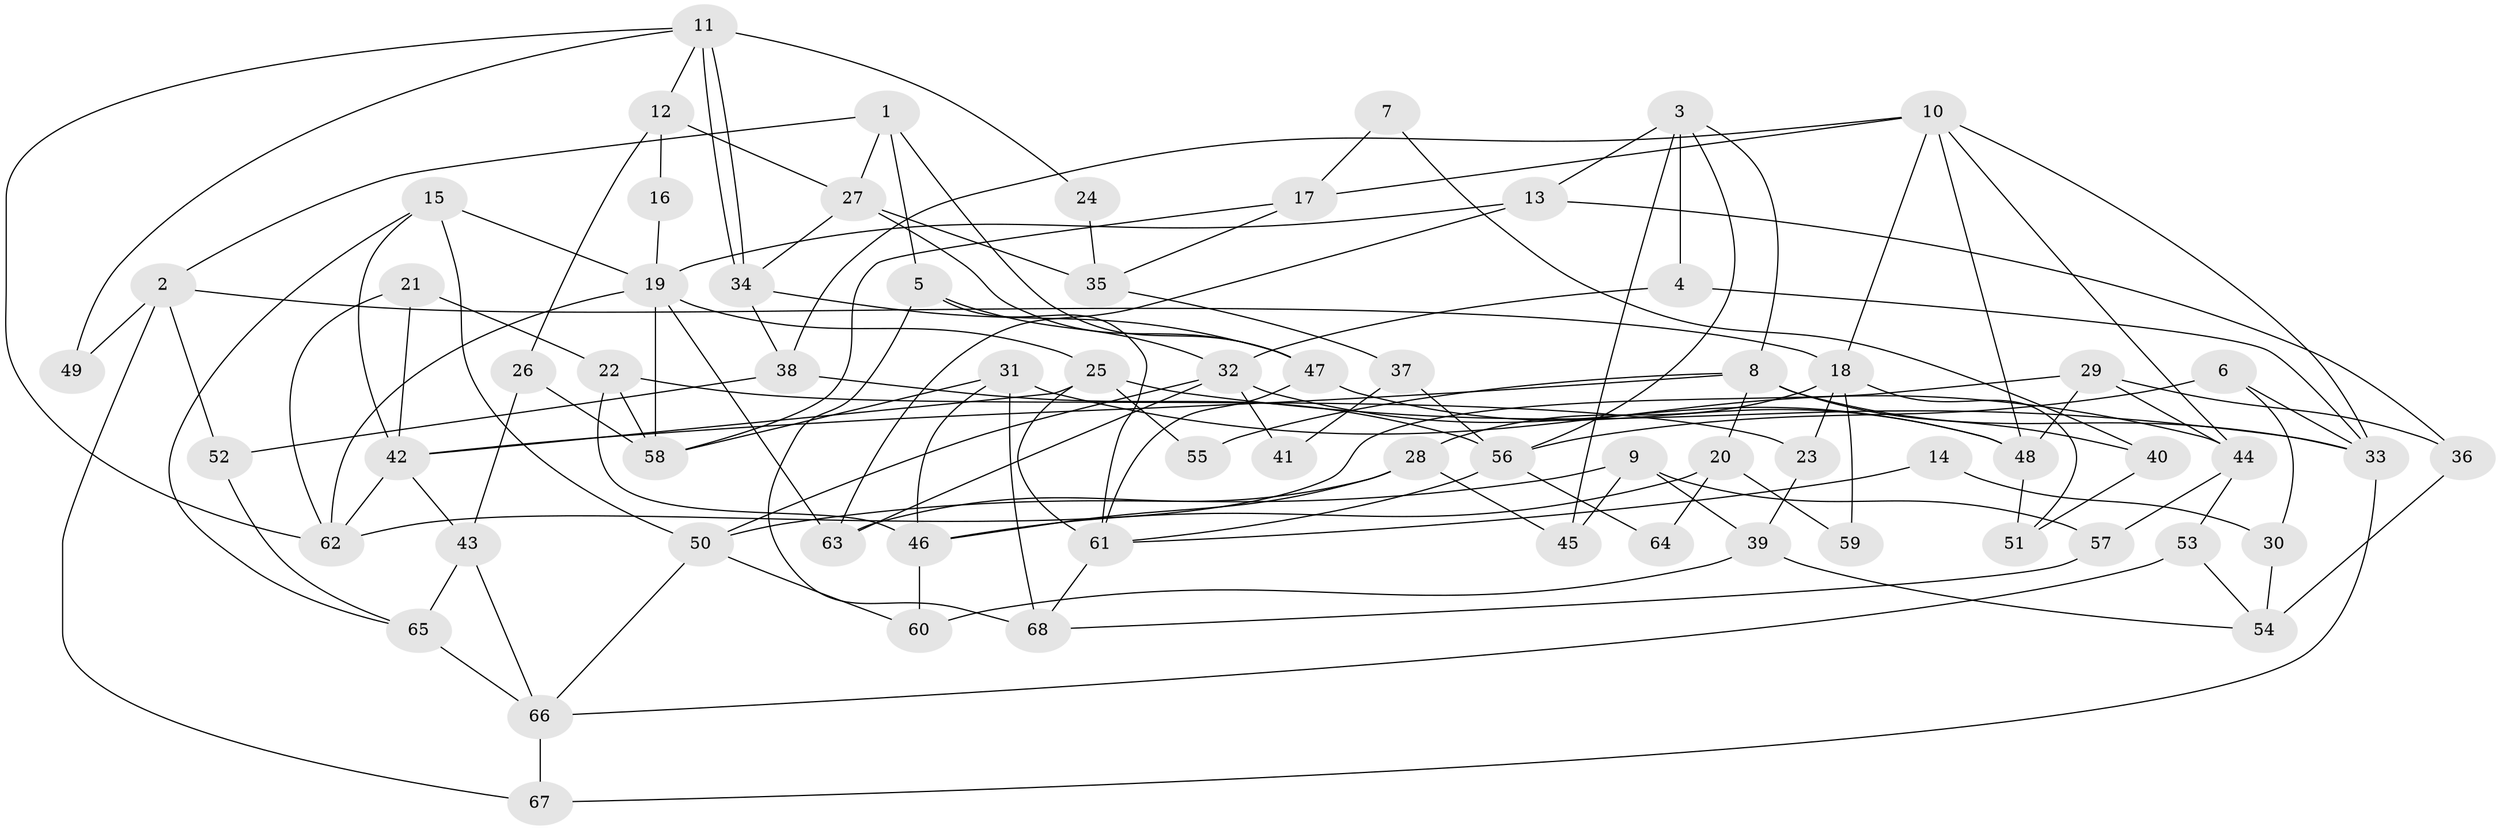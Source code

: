 // Generated by graph-tools (version 1.1) at 2025/15/03/09/25 04:15:12]
// undirected, 68 vertices, 136 edges
graph export_dot {
graph [start="1"]
  node [color=gray90,style=filled];
  1;
  2;
  3;
  4;
  5;
  6;
  7;
  8;
  9;
  10;
  11;
  12;
  13;
  14;
  15;
  16;
  17;
  18;
  19;
  20;
  21;
  22;
  23;
  24;
  25;
  26;
  27;
  28;
  29;
  30;
  31;
  32;
  33;
  34;
  35;
  36;
  37;
  38;
  39;
  40;
  41;
  42;
  43;
  44;
  45;
  46;
  47;
  48;
  49;
  50;
  51;
  52;
  53;
  54;
  55;
  56;
  57;
  58;
  59;
  60;
  61;
  62;
  63;
  64;
  65;
  66;
  67;
  68;
  1 -- 27;
  1 -- 5;
  1 -- 2;
  1 -- 47;
  2 -- 67;
  2 -- 18;
  2 -- 49;
  2 -- 52;
  3 -- 8;
  3 -- 45;
  3 -- 4;
  3 -- 13;
  3 -- 56;
  4 -- 32;
  4 -- 33;
  5 -- 68;
  5 -- 32;
  5 -- 61;
  6 -- 56;
  6 -- 33;
  6 -- 30;
  7 -- 40;
  7 -- 17;
  8 -- 33;
  8 -- 42;
  8 -- 20;
  8 -- 40;
  8 -- 55;
  9 -- 39;
  9 -- 57;
  9 -- 45;
  9 -- 50;
  10 -- 18;
  10 -- 48;
  10 -- 17;
  10 -- 33;
  10 -- 38;
  10 -- 44;
  11 -- 12;
  11 -- 34;
  11 -- 34;
  11 -- 24;
  11 -- 49;
  11 -- 62;
  12 -- 27;
  12 -- 26;
  12 -- 16;
  13 -- 19;
  13 -- 36;
  13 -- 63;
  14 -- 61;
  14 -- 30;
  15 -- 19;
  15 -- 65;
  15 -- 42;
  15 -- 50;
  16 -- 19;
  17 -- 58;
  17 -- 35;
  18 -- 28;
  18 -- 23;
  18 -- 51;
  18 -- 59;
  19 -- 62;
  19 -- 25;
  19 -- 58;
  19 -- 63;
  20 -- 46;
  20 -- 59;
  20 -- 64;
  21 -- 42;
  21 -- 62;
  21 -- 22;
  22 -- 58;
  22 -- 23;
  22 -- 46;
  23 -- 39;
  24 -- 35;
  25 -- 61;
  25 -- 33;
  25 -- 42;
  25 -- 55;
  26 -- 58;
  26 -- 43;
  27 -- 47;
  27 -- 34;
  27 -- 35;
  28 -- 63;
  28 -- 46;
  28 -- 45;
  29 -- 62;
  29 -- 48;
  29 -- 36;
  29 -- 44;
  30 -- 54;
  31 -- 46;
  31 -- 44;
  31 -- 58;
  31 -- 68;
  32 -- 50;
  32 -- 63;
  32 -- 41;
  32 -- 48;
  33 -- 67;
  34 -- 47;
  34 -- 38;
  35 -- 37;
  36 -- 54;
  37 -- 56;
  37 -- 41;
  38 -- 52;
  38 -- 56;
  39 -- 54;
  39 -- 60;
  40 -- 51;
  42 -- 43;
  42 -- 62;
  43 -- 66;
  43 -- 65;
  44 -- 53;
  44 -- 57;
  46 -- 60;
  47 -- 61;
  47 -- 48;
  48 -- 51;
  50 -- 60;
  50 -- 66;
  52 -- 65;
  53 -- 66;
  53 -- 54;
  56 -- 61;
  56 -- 64;
  57 -- 68;
  61 -- 68;
  65 -- 66;
  66 -- 67;
}
